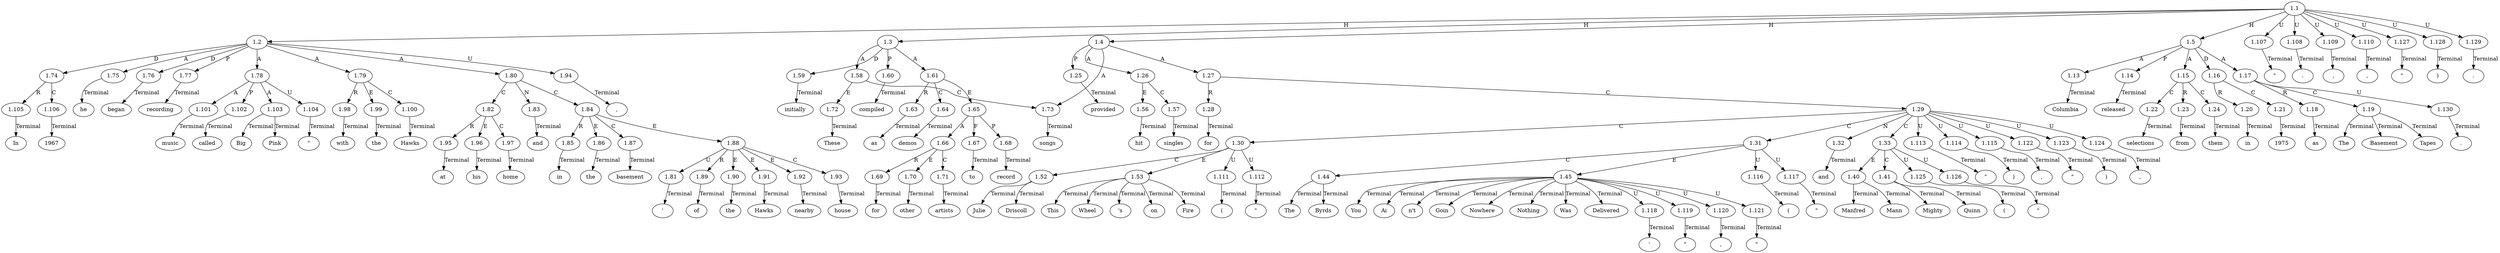 // Graph
digraph {
	0.1 [label=In ordering=out]
	0.10 [label=at ordering=out]
	0.11 [label=his ordering=out]
	0.12 [label=home ordering=out]
	0.13 [label=and ordering=out]
	0.14 [label=in ordering=out]
	0.15 [label=the ordering=out]
	0.16 [label=basement ordering=out]
	0.17 [label=of ordering=out]
	0.18 [label=the ordering=out]
	0.19 [label=Hawks ordering=out]
	0.2 [label=1967 ordering=out]
	0.20 [label="'" ordering=out]
	0.21 [label=nearby ordering=out]
	0.22 [label=house ordering=out]
	0.23 [label="," ordering=out]
	0.24 [label=called ordering=out]
	0.25 [label="\"" ordering=out]
	0.26 [label=Big ordering=out]
	0.27 [label=Pink ordering=out]
	0.28 [label="\"" ordering=out]
	0.29 [label="." ordering=out]
	0.3 [label=he ordering=out]
	0.30 [label=These ordering=out]
	0.31 [label=songs ordering=out]
	0.32 [label="," ordering=out]
	0.33 [label=initially ordering=out]
	0.34 [label=compiled ordering=out]
	0.35 [label=as ordering=out]
	0.36 [label=demos ordering=out]
	0.37 [label=for ordering=out]
	0.38 [label=other ordering=out]
	0.39 [label=artists ordering=out]
	0.4 [label=began ordering=out]
	0.40 [label=to ordering=out]
	0.41 [label=record ordering=out]
	0.42 [label="," ordering=out]
	0.43 [label=provided ordering=out]
	0.44 [label=hit ordering=out]
	0.45 [label=singles ordering=out]
	0.46 [label=for ordering=out]
	0.47 [label=Julie ordering=out]
	0.48 [label=Driscoll ordering=out]
	0.49 [label="(" ordering=out]
	0.5 [label=recording ordering=out]
	0.50 [label="\"" ordering=out]
	0.51 [label=This ordering=out]
	0.52 [label=Wheel ordering=out]
	0.53 [label="'s" ordering=out]
	0.54 [label=on ordering=out]
	0.55 [label=Fire ordering=out]
	0.56 [label="\"" ordering=out]
	0.57 [label=")" ordering=out]
	0.58 [label="," ordering=out]
	0.59 [label=The ordering=out]
	0.6 [label=music ordering=out]
	0.60 [label=Byrds ordering=out]
	0.61 [label="(" ordering=out]
	0.62 [label="\"" ordering=out]
	0.63 [label=You ordering=out]
	0.64 [label=Ai ordering=out]
	0.65 [label="n't" ordering=out]
	0.66 [label=Goin ordering=out]
	0.67 [label="'" ordering=out]
	0.68 [label=Nowhere ordering=out]
	0.69 [label="\"" ordering=out]
	0.7 [label=with ordering=out]
	0.70 [label="," ordering=out]
	0.71 [label="\"" ordering=out]
	0.72 [label=Nothing ordering=out]
	0.73 [label=Was ordering=out]
	0.74 [label=Delivered ordering=out]
	0.75 [label="\"" ordering=out]
	0.76 [label=")" ordering=out]
	0.77 [label="," ordering=out]
	0.78 [label=and ordering=out]
	0.79 [label=Manfred ordering=out]
	0.8 [label=the ordering=out]
	0.80 [label=Mann ordering=out]
	0.81 [label="(" ordering=out]
	0.82 [label="\"" ordering=out]
	0.83 [label=Mighty ordering=out]
	0.84 [label=Quinn ordering=out]
	0.85 [label="\"" ordering=out]
	0.86 [label=")" ordering=out]
	0.87 [label="." ordering=out]
	0.88 [label=Columbia ordering=out]
	0.89 [label=released ordering=out]
	0.9 [label=Hawks ordering=out]
	0.90 [label=selections ordering=out]
	0.91 [label=from ordering=out]
	0.92 [label=them ordering=out]
	0.93 [label=in ordering=out]
	0.94 [label=1975 ordering=out]
	0.95 [label=as ordering=out]
	0.96 [label=The ordering=out]
	0.97 [label=Basement ordering=out]
	0.98 [label=Tapes ordering=out]
	0.99 [label="." ordering=out]
	1.1 [label=1.1 ordering=out]
	1.2 [label=1.2 ordering=out]
	1.3 [label=1.3 ordering=out]
	1.4 [label=1.4 ordering=out]
	1.5 [label=1.5 ordering=out]
	1.13 [label=1.13 ordering=out]
	1.14 [label=1.14 ordering=out]
	1.15 [label=1.15 ordering=out]
	1.16 [label=1.16 ordering=out]
	1.17 [label=1.17 ordering=out]
	1.18 [label=1.18 ordering=out]
	1.19 [label=1.19 ordering=out]
	1.20 [label=1.20 ordering=out]
	1.21 [label=1.21 ordering=out]
	1.22 [label=1.22 ordering=out]
	1.23 [label=1.23 ordering=out]
	1.24 [label=1.24 ordering=out]
	1.25 [label=1.25 ordering=out]
	1.26 [label=1.26 ordering=out]
	1.27 [label=1.27 ordering=out]
	1.28 [label=1.28 ordering=out]
	1.29 [label=1.29 ordering=out]
	1.30 [label=1.30 ordering=out]
	1.31 [label=1.31 ordering=out]
	1.32 [label=1.32 ordering=out]
	1.33 [label=1.33 ordering=out]
	1.40 [label=1.40 ordering=out]
	1.41 [label=1.41 ordering=out]
	1.44 [label=1.44 ordering=out]
	1.45 [label=1.45 ordering=out]
	1.52 [label=1.52 ordering=out]
	1.53 [label=1.53 ordering=out]
	1.56 [label=1.56 ordering=out]
	1.57 [label=1.57 ordering=out]
	1.58 [label=1.58 ordering=out]
	1.59 [label=1.59 ordering=out]
	1.60 [label=1.60 ordering=out]
	1.61 [label=1.61 ordering=out]
	1.63 [label=1.63 ordering=out]
	1.64 [label=1.64 ordering=out]
	1.65 [label=1.65 ordering=out]
	1.66 [label=1.66 ordering=out]
	1.67 [label=1.67 ordering=out]
	1.68 [label=1.68 ordering=out]
	1.69 [label=1.69 ordering=out]
	1.70 [label=1.70 ordering=out]
	1.71 [label=1.71 ordering=out]
	1.72 [label=1.72 ordering=out]
	1.73 [label=1.73 ordering=out]
	1.74 [label=1.74 ordering=out]
	1.75 [label=1.75 ordering=out]
	1.76 [label=1.76 ordering=out]
	1.77 [label=1.77 ordering=out]
	1.78 [label=1.78 ordering=out]
	1.79 [label=1.79 ordering=out]
	1.80 [label=1.80 ordering=out]
	1.81 [label=1.81 ordering=out]
	1.82 [label=1.82 ordering=out]
	1.83 [label=1.83 ordering=out]
	1.84 [label=1.84 ordering=out]
	1.85 [label=1.85 ordering=out]
	1.86 [label=1.86 ordering=out]
	1.87 [label=1.87 ordering=out]
	1.88 [label=1.88 ordering=out]
	1.89 [label=1.89 ordering=out]
	1.90 [label=1.90 ordering=out]
	1.91 [label=1.91 ordering=out]
	1.92 [label=1.92 ordering=out]
	1.93 [label=1.93 ordering=out]
	1.94 [label=1.94 ordering=out]
	1.95 [label=1.95 ordering=out]
	1.96 [label=1.96 ordering=out]
	1.97 [label=1.97 ordering=out]
	1.98 [label=1.98 ordering=out]
	1.99 [label=1.99 ordering=out]
	1.100 [label=1.100 ordering=out]
	1.101 [label=1.101 ordering=out]
	1.102 [label=1.102 ordering=out]
	1.103 [label=1.103 ordering=out]
	1.104 [label=1.104 ordering=out]
	1.105 [label=1.105 ordering=out]
	1.106 [label=1.106 ordering=out]
	1.107 [label=1.107 ordering=out]
	1.108 [label=1.108 ordering=out]
	1.109 [label=1.109 ordering=out]
	1.110 [label=1.110 ordering=out]
	1.111 [label=1.111 ordering=out]
	1.112 [label=1.112 ordering=out]
	1.113 [label=1.113 ordering=out]
	1.114 [label=1.114 ordering=out]
	1.115 [label=1.115 ordering=out]
	1.116 [label=1.116 ordering=out]
	1.117 [label=1.117 ordering=out]
	1.118 [label=1.118 ordering=out]
	1.119 [label=1.119 ordering=out]
	1.120 [label=1.120 ordering=out]
	1.121 [label=1.121 ordering=out]
	1.122 [label=1.122 ordering=out]
	1.123 [label=1.123 ordering=out]
	1.124 [label=1.124 ordering=out]
	1.125 [label=1.125 ordering=out]
	1.126 [label=1.126 ordering=out]
	1.127 [label=1.127 ordering=out]
	1.128 [label=1.128 ordering=out]
	1.129 [label=1.129 ordering=out]
	1.130 [label=1.130 ordering=out]
	1.1 -> 1.2 [label=H ordering=out]
	1.1 -> 1.3 [label=H ordering=out]
	1.1 -> 1.4 [label=H ordering=out]
	1.1 -> 1.5 [label=H ordering=out]
	1.1 -> 1.107 [label=U ordering=out]
	1.1 -> 1.108 [label=U ordering=out]
	1.1 -> 1.109 [label=U ordering=out]
	1.1 -> 1.110 [label=U ordering=out]
	1.1 -> 1.127 [label=U ordering=out]
	1.1 -> 1.128 [label=U ordering=out]
	1.1 -> 1.129 [label=U ordering=out]
	1.2 -> 1.74 [label=D ordering=out]
	1.2 -> 1.75 [label=A ordering=out]
	1.2 -> 1.76 [label=D ordering=out]
	1.2 -> 1.77 [label=P ordering=out]
	1.2 -> 1.78 [label=A ordering=out]
	1.2 -> 1.79 [label=A ordering=out]
	1.2 -> 1.80 [label=A ordering=out]
	1.2 -> 1.94 [label=U ordering=out]
	1.3 -> 1.58 [label=A ordering=out]
	1.3 -> 1.59 [label=D ordering=out]
	1.3 -> 1.60 [label=P ordering=out]
	1.3 -> 1.61 [label=A ordering=out]
	1.4 -> 1.25 [label=P ordering=out]
	1.4 -> 1.26 [label=A ordering=out]
	1.4 -> 1.27 [label=A ordering=out]
	1.4 -> 1.73 [label=A ordering=out]
	1.5 -> 1.13 [label=A ordering=out]
	1.5 -> 1.14 [label=P ordering=out]
	1.5 -> 1.15 [label=A ordering=out]
	1.5 -> 1.16 [label=D ordering=out]
	1.5 -> 1.17 [label=A ordering=out]
	1.13 -> 0.88 [label=Terminal ordering=out]
	1.14 -> 0.89 [label=Terminal ordering=out]
	1.15 -> 1.22 [label=C ordering=out]
	1.15 -> 1.23 [label=R ordering=out]
	1.15 -> 1.24 [label=C ordering=out]
	1.16 -> 1.20 [label=R ordering=out]
	1.16 -> 1.21 [label=C ordering=out]
	1.17 -> 1.18 [label=R ordering=out]
	1.17 -> 1.19 [label=C ordering=out]
	1.17 -> 1.130 [label=U ordering=out]
	1.18 -> 0.95 [label=Terminal ordering=out]
	1.19 -> 0.96 [label=Terminal ordering=out]
	1.19 -> 0.97 [label=Terminal ordering=out]
	1.19 -> 0.98 [label=Terminal ordering=out]
	1.20 -> 0.93 [label=Terminal ordering=out]
	1.21 -> 0.94 [label=Terminal ordering=out]
	1.22 -> 0.90 [label=Terminal ordering=out]
	1.23 -> 0.91 [label=Terminal ordering=out]
	1.24 -> 0.92 [label=Terminal ordering=out]
	1.25 -> 0.43 [label=Terminal ordering=out]
	1.26 -> 1.56 [label=E ordering=out]
	1.26 -> 1.57 [label=C ordering=out]
	1.27 -> 1.28 [label=R ordering=out]
	1.27 -> 1.29 [label=C ordering=out]
	1.28 -> 0.46 [label=Terminal ordering=out]
	1.29 -> 1.30 [label=C ordering=out]
	1.29 -> 1.31 [label=C ordering=out]
	1.29 -> 1.32 [label=N ordering=out]
	1.29 -> 1.33 [label=C ordering=out]
	1.29 -> 1.113 [label=U ordering=out]
	1.29 -> 1.114 [label=U ordering=out]
	1.29 -> 1.115 [label=U ordering=out]
	1.29 -> 1.122 [label=U ordering=out]
	1.29 -> 1.123 [label=U ordering=out]
	1.29 -> 1.124 [label=U ordering=out]
	1.30 -> 1.52 [label=C ordering=out]
	1.30 -> 1.53 [label=E ordering=out]
	1.30 -> 1.111 [label=U ordering=out]
	1.30 -> 1.112 [label=U ordering=out]
	1.31 -> 1.44 [label=C ordering=out]
	1.31 -> 1.45 [label=E ordering=out]
	1.31 -> 1.116 [label=U ordering=out]
	1.31 -> 1.117 [label=U ordering=out]
	1.32 -> 0.78 [label=Terminal ordering=out]
	1.33 -> 1.40 [label=E ordering=out]
	1.33 -> 1.41 [label=C ordering=out]
	1.33 -> 1.125 [label=U ordering=out]
	1.33 -> 1.126 [label=U ordering=out]
	1.40 -> 0.79 [label=Terminal ordering=out]
	1.40 -> 0.80 [label=Terminal ordering=out]
	1.41 -> 0.83 [label=Terminal ordering=out]
	1.41 -> 0.84 [label=Terminal ordering=out]
	1.44 -> 0.59 [label=Terminal ordering=out]
	1.44 -> 0.60 [label=Terminal ordering=out]
	1.45 -> 0.63 [label=Terminal ordering=out]
	1.45 -> 0.64 [label=Terminal ordering=out]
	1.45 -> 0.65 [label=Terminal ordering=out]
	1.45 -> 0.66 [label=Terminal ordering=out]
	1.45 -> 0.68 [label=Terminal ordering=out]
	1.45 -> 0.72 [label=Terminal ordering=out]
	1.45 -> 0.73 [label=Terminal ordering=out]
	1.45 -> 0.74 [label=Terminal ordering=out]
	1.45 -> 1.118 [label=U ordering=out]
	1.45 -> 1.119 [label=U ordering=out]
	1.45 -> 1.120 [label=U ordering=out]
	1.45 -> 1.121 [label=U ordering=out]
	1.52 -> 0.47 [label=Terminal ordering=out]
	1.52 -> 0.48 [label=Terminal ordering=out]
	1.53 -> 0.51 [label=Terminal ordering=out]
	1.53 -> 0.52 [label=Terminal ordering=out]
	1.53 -> 0.53 [label=Terminal ordering=out]
	1.53 -> 0.54 [label=Terminal ordering=out]
	1.53 -> 0.55 [label=Terminal ordering=out]
	1.56 -> 0.44 [label=Terminal ordering=out]
	1.57 -> 0.45 [label=Terminal ordering=out]
	1.58 -> 1.72 [label=E ordering=out]
	1.58 -> 1.73 [label=C ordering=out]
	1.59 -> 0.33 [label=Terminal ordering=out]
	1.60 -> 0.34 [label=Terminal ordering=out]
	1.61 -> 1.63 [label=R ordering=out]
	1.61 -> 1.64 [label=C ordering=out]
	1.61 -> 1.65 [label=E ordering=out]
	1.63 -> 0.35 [label=Terminal ordering=out]
	1.64 -> 0.36 [label=Terminal ordering=out]
	1.65 -> 1.66 [label=A ordering=out]
	1.65 -> 1.67 [label=F ordering=out]
	1.65 -> 1.68 [label=P ordering=out]
	1.66 -> 1.69 [label=R ordering=out]
	1.66 -> 1.70 [label=E ordering=out]
	1.66 -> 1.71 [label=C ordering=out]
	1.67 -> 0.40 [label=Terminal ordering=out]
	1.68 -> 0.41 [label=Terminal ordering=out]
	1.69 -> 0.37 [label=Terminal ordering=out]
	1.70 -> 0.38 [label=Terminal ordering=out]
	1.71 -> 0.39 [label=Terminal ordering=out]
	1.72 -> 0.30 [label=Terminal ordering=out]
	1.73 -> 0.31 [label=Terminal ordering=out]
	1.74 -> 1.105 [label=R ordering=out]
	1.74 -> 1.106 [label=C ordering=out]
	1.75 -> 0.3 [label=Terminal ordering=out]
	1.76 -> 0.4 [label=Terminal ordering=out]
	1.77 -> 0.5 [label=Terminal ordering=out]
	1.78 -> 1.101 [label=A ordering=out]
	1.78 -> 1.102 [label=P ordering=out]
	1.78 -> 1.103 [label=A ordering=out]
	1.78 -> 1.104 [label=U ordering=out]
	1.79 -> 1.98 [label=R ordering=out]
	1.79 -> 1.99 [label=E ordering=out]
	1.79 -> 1.100 [label=C ordering=out]
	1.80 -> 1.82 [label=C ordering=out]
	1.80 -> 1.83 [label=N ordering=out]
	1.80 -> 1.84 [label=C ordering=out]
	1.81 -> 0.20 [label=Terminal ordering=out]
	1.82 -> 1.95 [label=R ordering=out]
	1.82 -> 1.96 [label=E ordering=out]
	1.82 -> 1.97 [label=C ordering=out]
	1.83 -> 0.13 [label=Terminal ordering=out]
	1.84 -> 1.85 [label=R ordering=out]
	1.84 -> 1.86 [label=E ordering=out]
	1.84 -> 1.87 [label=C ordering=out]
	1.84 -> 1.88 [label=E ordering=out]
	1.85 -> 0.14 [label=Terminal ordering=out]
	1.86 -> 0.15 [label=Terminal ordering=out]
	1.87 -> 0.16 [label=Terminal ordering=out]
	1.88 -> 1.81 [label=U ordering=out]
	1.88 -> 1.89 [label=R ordering=out]
	1.88 -> 1.90 [label=E ordering=out]
	1.88 -> 1.91 [label=E ordering=out]
	1.88 -> 1.92 [label=E ordering=out]
	1.88 -> 1.93 [label=C ordering=out]
	1.89 -> 0.17 [label=Terminal ordering=out]
	1.90 -> 0.18 [label=Terminal ordering=out]
	1.91 -> 0.19 [label=Terminal ordering=out]
	1.92 -> 0.21 [label=Terminal ordering=out]
	1.93 -> 0.22 [label=Terminal ordering=out]
	1.94 -> 0.23 [label=Terminal ordering=out]
	1.95 -> 0.10 [label=Terminal ordering=out]
	1.96 -> 0.11 [label=Terminal ordering=out]
	1.97 -> 0.12 [label=Terminal ordering=out]
	1.98 -> 0.7 [label=Terminal ordering=out]
	1.99 -> 0.8 [label=Terminal ordering=out]
	1.100 -> 0.9 [label=Terminal ordering=out]
	1.101 -> 0.6 [label=Terminal ordering=out]
	1.102 -> 0.24 [label=Terminal ordering=out]
	1.103 -> 0.26 [label=Terminal ordering=out]
	1.103 -> 0.27 [label=Terminal ordering=out]
	1.104 -> 0.25 [label=Terminal ordering=out]
	1.105 -> 0.1 [label=Terminal ordering=out]
	1.106 -> 0.2 [label=Terminal ordering=out]
	1.107 -> 0.28 [label=Terminal ordering=out]
	1.108 -> 0.29 [label=Terminal ordering=out]
	1.109 -> 0.32 [label=Terminal ordering=out]
	1.110 -> 0.42 [label=Terminal ordering=out]
	1.111 -> 0.49 [label=Terminal ordering=out]
	1.112 -> 0.50 [label=Terminal ordering=out]
	1.113 -> 0.56 [label=Terminal ordering=out]
	1.114 -> 0.57 [label=Terminal ordering=out]
	1.115 -> 0.58 [label=Terminal ordering=out]
	1.116 -> 0.61 [label=Terminal ordering=out]
	1.117 -> 0.62 [label=Terminal ordering=out]
	1.118 -> 0.67 [label=Terminal ordering=out]
	1.119 -> 0.69 [label=Terminal ordering=out]
	1.120 -> 0.70 [label=Terminal ordering=out]
	1.121 -> 0.71 [label=Terminal ordering=out]
	1.122 -> 0.75 [label=Terminal ordering=out]
	1.123 -> 0.76 [label=Terminal ordering=out]
	1.124 -> 0.77 [label=Terminal ordering=out]
	1.125 -> 0.81 [label=Terminal ordering=out]
	1.126 -> 0.82 [label=Terminal ordering=out]
	1.127 -> 0.85 [label=Terminal ordering=out]
	1.128 -> 0.86 [label=Terminal ordering=out]
	1.129 -> 0.87 [label=Terminal ordering=out]
	1.130 -> 0.99 [label=Terminal ordering=out]
}
